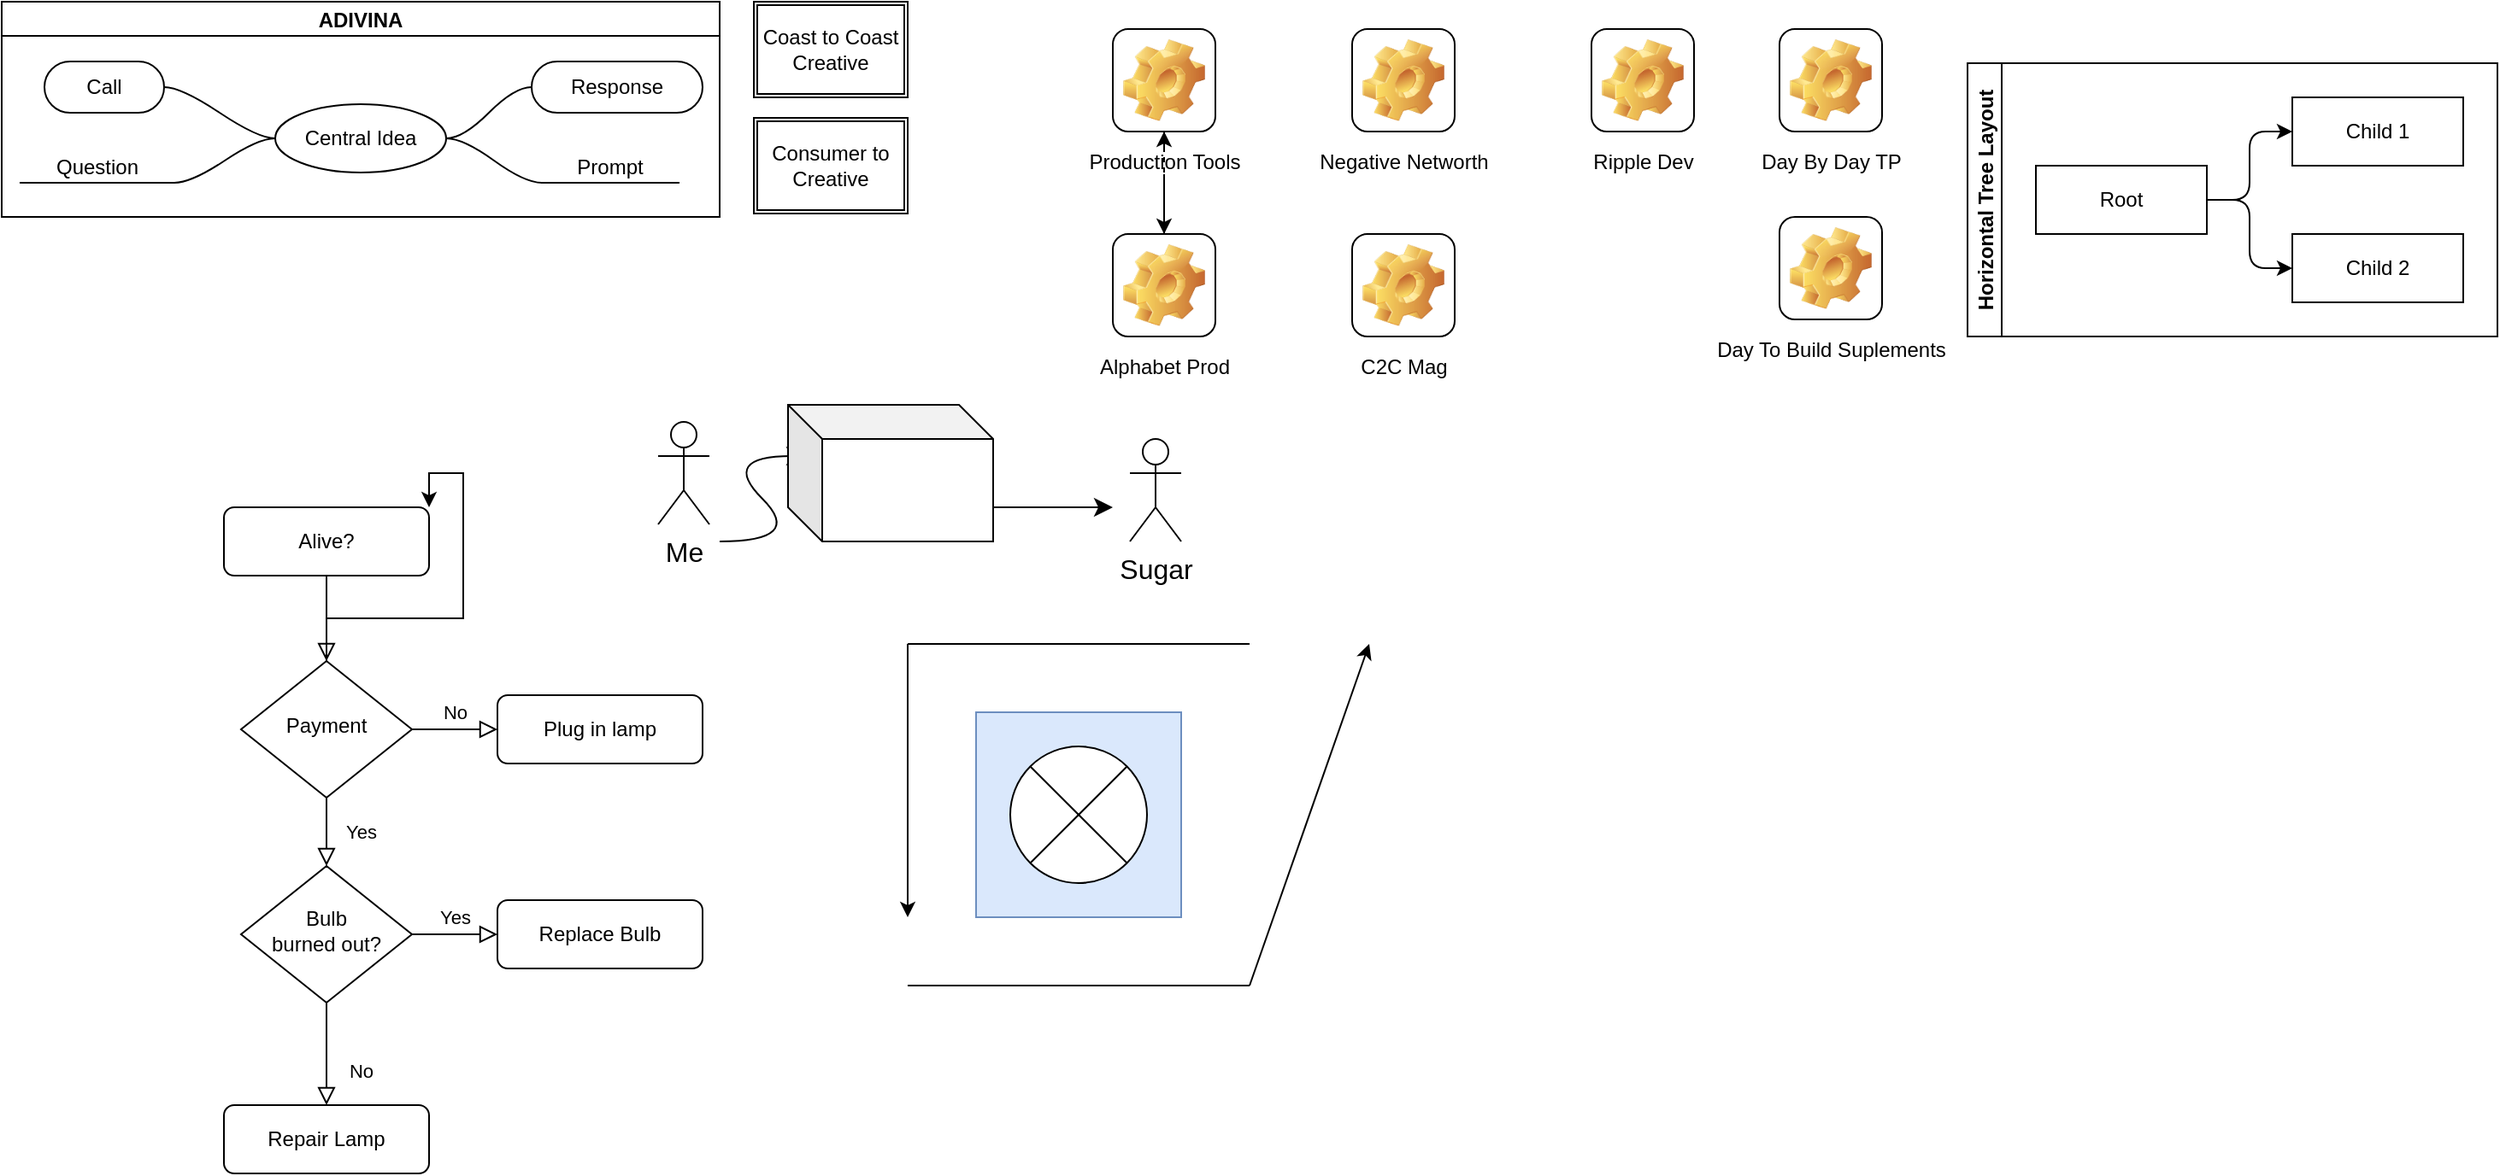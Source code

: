 <mxfile version="23.1.4" type="github">
  <diagram id="C5RBs43oDa-KdzZeNtuy" name="Page-1">
    <mxGraphModel dx="874" dy="1810" grid="1" gridSize="10" guides="1" tooltips="1" connect="1" arrows="1" fold="1" page="1" pageScale="1" pageWidth="827" pageHeight="1169" math="0" shadow="0">
      <root>
        <mxCell id="WIyWlLk6GJQsqaUBKTNV-0" />
        <mxCell id="WIyWlLk6GJQsqaUBKTNV-1" parent="WIyWlLk6GJQsqaUBKTNV-0" />
        <mxCell id="WIyWlLk6GJQsqaUBKTNV-2" value="" style="rounded=0;html=1;jettySize=auto;orthogonalLoop=1;fontSize=11;endArrow=block;endFill=0;endSize=8;strokeWidth=1;shadow=0;labelBackgroundColor=none;edgeStyle=orthogonalEdgeStyle;" parent="WIyWlLk6GJQsqaUBKTNV-1" source="WIyWlLk6GJQsqaUBKTNV-3" target="WIyWlLk6GJQsqaUBKTNV-6" edge="1">
          <mxGeometry relative="1" as="geometry" />
        </mxCell>
        <mxCell id="WIyWlLk6GJQsqaUBKTNV-3" value="Alive?" style="rounded=1;whiteSpace=wrap;html=1;fontSize=12;glass=0;strokeWidth=1;shadow=0;" parent="WIyWlLk6GJQsqaUBKTNV-1" vertex="1">
          <mxGeometry x="160" y="80" width="120" height="40" as="geometry" />
        </mxCell>
        <mxCell id="WIyWlLk6GJQsqaUBKTNV-4" value="Yes" style="rounded=0;html=1;jettySize=auto;orthogonalLoop=1;fontSize=11;endArrow=block;endFill=0;endSize=8;strokeWidth=1;shadow=0;labelBackgroundColor=none;edgeStyle=orthogonalEdgeStyle;" parent="WIyWlLk6GJQsqaUBKTNV-1" source="WIyWlLk6GJQsqaUBKTNV-6" target="WIyWlLk6GJQsqaUBKTNV-10" edge="1">
          <mxGeometry y="20" relative="1" as="geometry">
            <mxPoint as="offset" />
          </mxGeometry>
        </mxCell>
        <mxCell id="WIyWlLk6GJQsqaUBKTNV-5" value="No" style="edgeStyle=orthogonalEdgeStyle;rounded=0;html=1;jettySize=auto;orthogonalLoop=1;fontSize=11;endArrow=block;endFill=0;endSize=8;strokeWidth=1;shadow=0;labelBackgroundColor=none;" parent="WIyWlLk6GJQsqaUBKTNV-1" source="WIyWlLk6GJQsqaUBKTNV-6" target="WIyWlLk6GJQsqaUBKTNV-7" edge="1">
          <mxGeometry y="10" relative="1" as="geometry">
            <mxPoint as="offset" />
          </mxGeometry>
        </mxCell>
        <mxCell id="N-btWti54OIcFSEPi2-0-6" style="edgeStyle=orthogonalEdgeStyle;rounded=0;orthogonalLoop=1;jettySize=auto;html=1;exitX=0.5;exitY=0;exitDx=0;exitDy=0;entryX=1;entryY=0;entryDx=0;entryDy=0;" parent="WIyWlLk6GJQsqaUBKTNV-1" source="WIyWlLk6GJQsqaUBKTNV-6" target="WIyWlLk6GJQsqaUBKTNV-3" edge="1">
          <mxGeometry relative="1" as="geometry">
            <mxPoint x="350" y="120" as="targetPoint" />
          </mxGeometry>
        </mxCell>
        <mxCell id="WIyWlLk6GJQsqaUBKTNV-6" value="Payment" style="rhombus;whiteSpace=wrap;html=1;shadow=0;fontFamily=Helvetica;fontSize=12;align=center;strokeWidth=1;spacing=6;spacingTop=-4;" parent="WIyWlLk6GJQsqaUBKTNV-1" vertex="1">
          <mxGeometry x="170" y="170" width="100" height="80" as="geometry" />
        </mxCell>
        <mxCell id="WIyWlLk6GJQsqaUBKTNV-7" value="Plug in lamp" style="rounded=1;whiteSpace=wrap;html=1;fontSize=12;glass=0;strokeWidth=1;shadow=0;" parent="WIyWlLk6GJQsqaUBKTNV-1" vertex="1">
          <mxGeometry x="320" y="190" width="120" height="40" as="geometry" />
        </mxCell>
        <mxCell id="WIyWlLk6GJQsqaUBKTNV-8" value="No" style="rounded=0;html=1;jettySize=auto;orthogonalLoop=1;fontSize=11;endArrow=block;endFill=0;endSize=8;strokeWidth=1;shadow=0;labelBackgroundColor=none;edgeStyle=orthogonalEdgeStyle;" parent="WIyWlLk6GJQsqaUBKTNV-1" source="WIyWlLk6GJQsqaUBKTNV-10" target="WIyWlLk6GJQsqaUBKTNV-11" edge="1">
          <mxGeometry x="0.333" y="20" relative="1" as="geometry">
            <mxPoint as="offset" />
          </mxGeometry>
        </mxCell>
        <mxCell id="WIyWlLk6GJQsqaUBKTNV-9" value="Yes" style="edgeStyle=orthogonalEdgeStyle;rounded=0;html=1;jettySize=auto;orthogonalLoop=1;fontSize=11;endArrow=block;endFill=0;endSize=8;strokeWidth=1;shadow=0;labelBackgroundColor=none;" parent="WIyWlLk6GJQsqaUBKTNV-1" source="WIyWlLk6GJQsqaUBKTNV-10" target="WIyWlLk6GJQsqaUBKTNV-12" edge="1">
          <mxGeometry y="10" relative="1" as="geometry">
            <mxPoint as="offset" />
          </mxGeometry>
        </mxCell>
        <mxCell id="WIyWlLk6GJQsqaUBKTNV-10" value="Bulb&lt;br&gt;burned out?" style="rhombus;whiteSpace=wrap;html=1;shadow=0;fontFamily=Helvetica;fontSize=12;align=center;strokeWidth=1;spacing=6;spacingTop=-4;" parent="WIyWlLk6GJQsqaUBKTNV-1" vertex="1">
          <mxGeometry x="170" y="290" width="100" height="80" as="geometry" />
        </mxCell>
        <mxCell id="WIyWlLk6GJQsqaUBKTNV-11" value="Repair Lamp" style="rounded=1;whiteSpace=wrap;html=1;fontSize=12;glass=0;strokeWidth=1;shadow=0;" parent="WIyWlLk6GJQsqaUBKTNV-1" vertex="1">
          <mxGeometry x="160" y="430" width="120" height="40" as="geometry" />
        </mxCell>
        <mxCell id="WIyWlLk6GJQsqaUBKTNV-12" value="Replace Bulb" style="rounded=1;whiteSpace=wrap;html=1;fontSize=12;glass=0;strokeWidth=1;shadow=0;" parent="WIyWlLk6GJQsqaUBKTNV-1" vertex="1">
          <mxGeometry x="320" y="310" width="120" height="40" as="geometry" />
        </mxCell>
        <mxCell id="N-btWti54OIcFSEPi2-0-0" value="" style="whiteSpace=wrap;html=1;aspect=fixed;fillColor=#dae8fc;strokeColor=#6c8ebf;" parent="WIyWlLk6GJQsqaUBKTNV-1" vertex="1">
          <mxGeometry x="600" y="200" width="120" height="120" as="geometry" />
        </mxCell>
        <mxCell id="N-btWti54OIcFSEPi2-0-2" value="" style="endArrow=classic;html=1;rounded=0;" parent="WIyWlLk6GJQsqaUBKTNV-1" edge="1">
          <mxGeometry width="50" height="50" relative="1" as="geometry">
            <mxPoint x="760" y="360" as="sourcePoint" />
            <mxPoint x="830" y="160" as="targetPoint" />
          </mxGeometry>
        </mxCell>
        <mxCell id="N-btWti54OIcFSEPi2-0-3" value="" style="endArrow=classic;html=1;rounded=0;" parent="WIyWlLk6GJQsqaUBKTNV-1" edge="1">
          <mxGeometry width="50" height="50" relative="1" as="geometry">
            <mxPoint x="560" y="160" as="sourcePoint" />
            <mxPoint x="560" y="320" as="targetPoint" />
          </mxGeometry>
        </mxCell>
        <mxCell id="N-btWti54OIcFSEPi2-0-4" value="" style="endArrow=none;html=1;rounded=0;" parent="WIyWlLk6GJQsqaUBKTNV-1" edge="1">
          <mxGeometry width="50" height="50" relative="1" as="geometry">
            <mxPoint x="560" y="360" as="sourcePoint" />
            <mxPoint x="760" y="360" as="targetPoint" />
          </mxGeometry>
        </mxCell>
        <mxCell id="N-btWti54OIcFSEPi2-0-5" value="" style="endArrow=none;html=1;rounded=0;" parent="WIyWlLk6GJQsqaUBKTNV-1" edge="1">
          <mxGeometry width="50" height="50" relative="1" as="geometry">
            <mxPoint x="560" y="160" as="sourcePoint" />
            <mxPoint x="760" y="160" as="targetPoint" />
          </mxGeometry>
        </mxCell>
        <mxCell id="N-btWti54OIcFSEPi2-0-12" value="ADIVINA" style="swimlane;startSize=20;horizontal=1;containerType=tree;" parent="WIyWlLk6GJQsqaUBKTNV-1" vertex="1">
          <mxGeometry x="30" y="-216" width="420" height="126" as="geometry" />
        </mxCell>
        <mxCell id="N-btWti54OIcFSEPi2-0-13" value="" style="edgeStyle=entityRelationEdgeStyle;startArrow=none;endArrow=none;segment=10;curved=1;sourcePerimeterSpacing=0;targetPerimeterSpacing=0;rounded=0;" parent="N-btWti54OIcFSEPi2-0-12" source="N-btWti54OIcFSEPi2-0-17" target="N-btWti54OIcFSEPi2-0-18" edge="1">
          <mxGeometry relative="1" as="geometry" />
        </mxCell>
        <mxCell id="N-btWti54OIcFSEPi2-0-14" value="" style="edgeStyle=entityRelationEdgeStyle;startArrow=none;endArrow=none;segment=10;curved=1;sourcePerimeterSpacing=0;targetPerimeterSpacing=0;rounded=0;" parent="N-btWti54OIcFSEPi2-0-12" source="N-btWti54OIcFSEPi2-0-17" target="N-btWti54OIcFSEPi2-0-19" edge="1">
          <mxGeometry relative="1" as="geometry" />
        </mxCell>
        <mxCell id="N-btWti54OIcFSEPi2-0-15" value="" style="edgeStyle=entityRelationEdgeStyle;startArrow=none;endArrow=none;segment=10;curved=1;sourcePerimeterSpacing=0;targetPerimeterSpacing=0;rounded=0;" parent="N-btWti54OIcFSEPi2-0-12" source="N-btWti54OIcFSEPi2-0-17" target="N-btWti54OIcFSEPi2-0-20" edge="1">
          <mxGeometry relative="1" as="geometry" />
        </mxCell>
        <mxCell id="N-btWti54OIcFSEPi2-0-16" value="" style="edgeStyle=entityRelationEdgeStyle;startArrow=none;endArrow=none;segment=10;curved=1;sourcePerimeterSpacing=0;targetPerimeterSpacing=0;rounded=0;" parent="N-btWti54OIcFSEPi2-0-12" source="N-btWti54OIcFSEPi2-0-17" target="N-btWti54OIcFSEPi2-0-21" edge="1">
          <mxGeometry relative="1" as="geometry" />
        </mxCell>
        <mxCell id="N-btWti54OIcFSEPi2-0-17" value="Central Idea" style="ellipse;whiteSpace=wrap;html=1;align=center;treeFolding=1;treeMoving=1;newEdgeStyle={&quot;edgeStyle&quot;:&quot;entityRelationEdgeStyle&quot;,&quot;startArrow&quot;:&quot;none&quot;,&quot;endArrow&quot;:&quot;none&quot;,&quot;segment&quot;:10,&quot;curved&quot;:1,&quot;sourcePerimeterSpacing&quot;:0,&quot;targetPerimeterSpacing&quot;:0};" parent="N-btWti54OIcFSEPi2-0-12" vertex="1">
          <mxGeometry x="160" y="60" width="100" height="40" as="geometry" />
        </mxCell>
        <mxCell id="N-btWti54OIcFSEPi2-0-18" value="Response" style="whiteSpace=wrap;html=1;rounded=1;arcSize=50;align=center;verticalAlign=middle;strokeWidth=1;autosize=1;spacing=4;treeFolding=1;treeMoving=1;newEdgeStyle={&quot;edgeStyle&quot;:&quot;entityRelationEdgeStyle&quot;,&quot;startArrow&quot;:&quot;none&quot;,&quot;endArrow&quot;:&quot;none&quot;,&quot;segment&quot;:10,&quot;curved&quot;:1,&quot;sourcePerimeterSpacing&quot;:0,&quot;targetPerimeterSpacing&quot;:0};" parent="N-btWti54OIcFSEPi2-0-12" vertex="1">
          <mxGeometry x="310" y="35" width="100" height="30" as="geometry" />
        </mxCell>
        <mxCell id="N-btWti54OIcFSEPi2-0-19" value="Prompt" style="whiteSpace=wrap;html=1;shape=partialRectangle;top=0;left=0;bottom=1;right=0;points=[[0,1],[1,1]];fillColor=none;align=center;verticalAlign=bottom;routingCenterY=0.5;snapToPoint=1;autosize=1;treeFolding=1;treeMoving=1;newEdgeStyle={&quot;edgeStyle&quot;:&quot;entityRelationEdgeStyle&quot;,&quot;startArrow&quot;:&quot;none&quot;,&quot;endArrow&quot;:&quot;none&quot;,&quot;segment&quot;:10,&quot;curved&quot;:1,&quot;sourcePerimeterSpacing&quot;:0,&quot;targetPerimeterSpacing&quot;:0};" parent="N-btWti54OIcFSEPi2-0-12" vertex="1">
          <mxGeometry x="316" y="76" width="80" height="30" as="geometry" />
        </mxCell>
        <mxCell id="N-btWti54OIcFSEPi2-0-20" value="Call" style="whiteSpace=wrap;html=1;rounded=1;arcSize=50;align=center;verticalAlign=middle;strokeWidth=1;autosize=1;spacing=4;treeFolding=1;treeMoving=1;newEdgeStyle={&quot;edgeStyle&quot;:&quot;entityRelationEdgeStyle&quot;,&quot;startArrow&quot;:&quot;none&quot;,&quot;endArrow&quot;:&quot;none&quot;,&quot;segment&quot;:10,&quot;curved&quot;:1,&quot;sourcePerimeterSpacing&quot;:0,&quot;targetPerimeterSpacing&quot;:0};" parent="N-btWti54OIcFSEPi2-0-12" vertex="1">
          <mxGeometry x="25" y="35" width="70" height="30" as="geometry" />
        </mxCell>
        <mxCell id="N-btWti54OIcFSEPi2-0-21" value="Question" style="whiteSpace=wrap;html=1;shape=partialRectangle;top=0;left=0;bottom=1;right=0;points=[[0,1],[1,1]];fillColor=none;align=center;verticalAlign=bottom;routingCenterY=0.5;snapToPoint=1;autosize=1;treeFolding=1;treeMoving=1;newEdgeStyle={&quot;edgeStyle&quot;:&quot;entityRelationEdgeStyle&quot;,&quot;startArrow&quot;:&quot;none&quot;,&quot;endArrow&quot;:&quot;none&quot;,&quot;segment&quot;:10,&quot;curved&quot;:1,&quot;sourcePerimeterSpacing&quot;:0,&quot;targetPerimeterSpacing&quot;:0};" parent="N-btWti54OIcFSEPi2-0-12" vertex="1">
          <mxGeometry x="11" y="76" width="90" height="30" as="geometry" />
        </mxCell>
        <mxCell id="N-btWti54OIcFSEPi2-0-42" style="edgeStyle=orthogonalEdgeStyle;rounded=0;orthogonalLoop=1;jettySize=auto;html=1;" parent="WIyWlLk6GJQsqaUBKTNV-1" source="N-btWti54OIcFSEPi2-0-23" target="N-btWti54OIcFSEPi2-0-30" edge="1">
          <mxGeometry relative="1" as="geometry" />
        </mxCell>
        <object label="Production Tools" Production_Tools="" id="N-btWti54OIcFSEPi2-0-23">
          <mxCell style="icon;html=1;image=img/clipart/Gear_128x128.png" parent="WIyWlLk6GJQsqaUBKTNV-1" vertex="1">
            <mxGeometry x="680" y="-200" width="60" height="60" as="geometry" />
          </mxCell>
        </object>
        <mxCell id="N-btWti54OIcFSEPi2-0-25" value="Coast to Coast Creative" style="shape=ext;double=1;rounded=0;whiteSpace=wrap;html=1;" parent="WIyWlLk6GJQsqaUBKTNV-1" vertex="1">
          <mxGeometry x="470" y="-216" width="90" height="56" as="geometry" />
        </mxCell>
        <mxCell id="N-btWti54OIcFSEPi2-0-26" value="Consumer to Creative" style="shape=ext;double=1;rounded=0;whiteSpace=wrap;html=1;" parent="WIyWlLk6GJQsqaUBKTNV-1" vertex="1">
          <mxGeometry x="470" y="-148" width="90" height="56" as="geometry" />
        </mxCell>
        <mxCell id="N-btWti54OIcFSEPi2-0-28" value="Negative Networth" style="icon;html=1;image=img/clipart/Gear_128x128.png" parent="WIyWlLk6GJQsqaUBKTNV-1" vertex="1">
          <mxGeometry x="820" y="-200" width="60" height="60" as="geometry" />
        </mxCell>
        <mxCell id="N-btWti54OIcFSEPi2-0-41" value="" style="edgeStyle=orthogonalEdgeStyle;rounded=0;orthogonalLoop=1;jettySize=auto;html=1;dashed=1;" parent="WIyWlLk6GJQsqaUBKTNV-1" source="N-btWti54OIcFSEPi2-0-30" target="N-btWti54OIcFSEPi2-0-23" edge="1">
          <mxGeometry relative="1" as="geometry" />
        </mxCell>
        <object label="Alphabet Prod&lt;br&gt;" Production_Tools="" id="N-btWti54OIcFSEPi2-0-30">
          <mxCell style="icon;html=1;image=img/clipart/Gear_128x128.png" parent="WIyWlLk6GJQsqaUBKTNV-1" vertex="1">
            <mxGeometry x="680" y="-80" width="60" height="60" as="geometry" />
          </mxCell>
        </object>
        <object label="C2C Mag" Production_Tools="" id="N-btWti54OIcFSEPi2-0-33">
          <mxCell style="icon;html=1;image=img/clipart/Gear_128x128.png" parent="WIyWlLk6GJQsqaUBKTNV-1" vertex="1">
            <mxGeometry x="820" y="-80" width="60" height="60" as="geometry" />
          </mxCell>
        </object>
        <mxCell id="N-btWti54OIcFSEPi2-0-51" value="Ripple Dev" style="icon;html=1;image=img/clipart/Gear_128x128.png" parent="WIyWlLk6GJQsqaUBKTNV-1" vertex="1">
          <mxGeometry x="960" y="-200" width="60" height="60" as="geometry" />
        </mxCell>
        <mxCell id="N-btWti54OIcFSEPi2-0-53" value="" style="shape=sumEllipse;perimeter=ellipsePerimeter;whiteSpace=wrap;html=1;backgroundOutline=1;" parent="WIyWlLk6GJQsqaUBKTNV-1" vertex="1">
          <mxGeometry x="620" y="220" width="80" height="80" as="geometry" />
        </mxCell>
        <mxCell id="N-btWti54OIcFSEPi2-0-55" value="Horizontal Tree Layout" style="swimlane;startSize=20;horizontal=0;childLayout=treeLayout;horizontalTree=1;resizable=0;containerType=tree;fontSize=12;" parent="WIyWlLk6GJQsqaUBKTNV-1" vertex="1">
          <mxGeometry x="1180" y="-180" width="310" height="160" as="geometry" />
        </mxCell>
        <mxCell id="N-btWti54OIcFSEPi2-0-56" value="Root" style="whiteSpace=wrap;html=1;" parent="N-btWti54OIcFSEPi2-0-55" vertex="1">
          <mxGeometry x="40" y="60" width="100" height="40" as="geometry" />
        </mxCell>
        <mxCell id="N-btWti54OIcFSEPi2-0-57" value="Child 1" style="whiteSpace=wrap;html=1;" parent="N-btWti54OIcFSEPi2-0-55" vertex="1">
          <mxGeometry x="190" y="20" width="100" height="40" as="geometry" />
        </mxCell>
        <mxCell id="N-btWti54OIcFSEPi2-0-58" value="" style="edgeStyle=elbowEdgeStyle;elbow=horizontal;html=1;rounded=1;curved=0;sourcePerimeterSpacing=0;targetPerimeterSpacing=0;startSize=6;endSize=6;" parent="N-btWti54OIcFSEPi2-0-55" source="N-btWti54OIcFSEPi2-0-56" target="N-btWti54OIcFSEPi2-0-57" edge="1">
          <mxGeometry relative="1" as="geometry" />
        </mxCell>
        <mxCell id="N-btWti54OIcFSEPi2-0-59" value="Child 2" style="whiteSpace=wrap;html=1;" parent="N-btWti54OIcFSEPi2-0-55" vertex="1">
          <mxGeometry x="190" y="100" width="100" height="40" as="geometry" />
        </mxCell>
        <mxCell id="N-btWti54OIcFSEPi2-0-60" value="" style="edgeStyle=elbowEdgeStyle;elbow=horizontal;html=1;rounded=1;curved=0;sourcePerimeterSpacing=0;targetPerimeterSpacing=0;startSize=6;endSize=6;" parent="N-btWti54OIcFSEPi2-0-55" source="N-btWti54OIcFSEPi2-0-56" target="N-btWti54OIcFSEPi2-0-59" edge="1">
          <mxGeometry relative="1" as="geometry" />
        </mxCell>
        <mxCell id="FSRp5t0Dfz-LJMZ92oJK-0" value="Me" style="shape=umlActor;verticalLabelPosition=bottom;verticalAlign=top;html=1;outlineConnect=0;fontSize=16;" parent="WIyWlLk6GJQsqaUBKTNV-1" vertex="1">
          <mxGeometry x="414" y="30" width="30" height="60" as="geometry" />
        </mxCell>
        <mxCell id="FSRp5t0Dfz-LJMZ92oJK-1" value="" style="curved=1;endArrow=classic;html=1;rounded=0;fontSize=12;startSize=8;endSize=8;" parent="WIyWlLk6GJQsqaUBKTNV-1" edge="1">
          <mxGeometry width="50" height="50" relative="1" as="geometry">
            <mxPoint x="450" y="100" as="sourcePoint" />
            <mxPoint x="500" y="50" as="targetPoint" />
            <Array as="points">
              <mxPoint x="500" y="100" />
              <mxPoint x="450" y="50" />
            </Array>
          </mxGeometry>
        </mxCell>
        <mxCell id="FSRp5t0Dfz-LJMZ92oJK-2" value="" style="shape=cube;whiteSpace=wrap;html=1;boundedLbl=1;backgroundOutline=1;darkOpacity=0.05;darkOpacity2=0.1;fontSize=16;" parent="WIyWlLk6GJQsqaUBKTNV-1" vertex="1">
          <mxGeometry x="490" y="20" width="120" height="80" as="geometry" />
        </mxCell>
        <mxCell id="FSRp5t0Dfz-LJMZ92oJK-4" value="" style="endArrow=classic;html=1;rounded=0;fontSize=12;startSize=8;endSize=8;curved=1;" parent="WIyWlLk6GJQsqaUBKTNV-1" edge="1">
          <mxGeometry width="50" height="50" relative="1" as="geometry">
            <mxPoint x="610" y="80" as="sourcePoint" />
            <mxPoint x="680" y="80" as="targetPoint" />
          </mxGeometry>
        </mxCell>
        <mxCell id="FSRp5t0Dfz-LJMZ92oJK-5" value="Sugar" style="shape=umlActor;verticalLabelPosition=bottom;verticalAlign=top;html=1;outlineConnect=0;fontSize=16;" parent="WIyWlLk6GJQsqaUBKTNV-1" vertex="1">
          <mxGeometry x="690" y="40" width="30" height="60" as="geometry" />
        </mxCell>
        <mxCell id="uv0Y1mjpH_ltlTu4KY_I-0" value="Day By Day TP" style="icon;html=1;image=img/clipart/Gear_128x128.png" parent="WIyWlLk6GJQsqaUBKTNV-1" vertex="1">
          <mxGeometry x="1070" y="-200" width="60" height="60" as="geometry" />
        </mxCell>
        <mxCell id="uv0Y1mjpH_ltlTu4KY_I-1" value="Day To Build Suplements" style="icon;html=1;image=img/clipart/Gear_128x128.png" parent="WIyWlLk6GJQsqaUBKTNV-1" vertex="1">
          <mxGeometry x="1070" y="-90" width="60" height="60" as="geometry" />
        </mxCell>
      </root>
    </mxGraphModel>
  </diagram>
</mxfile>
